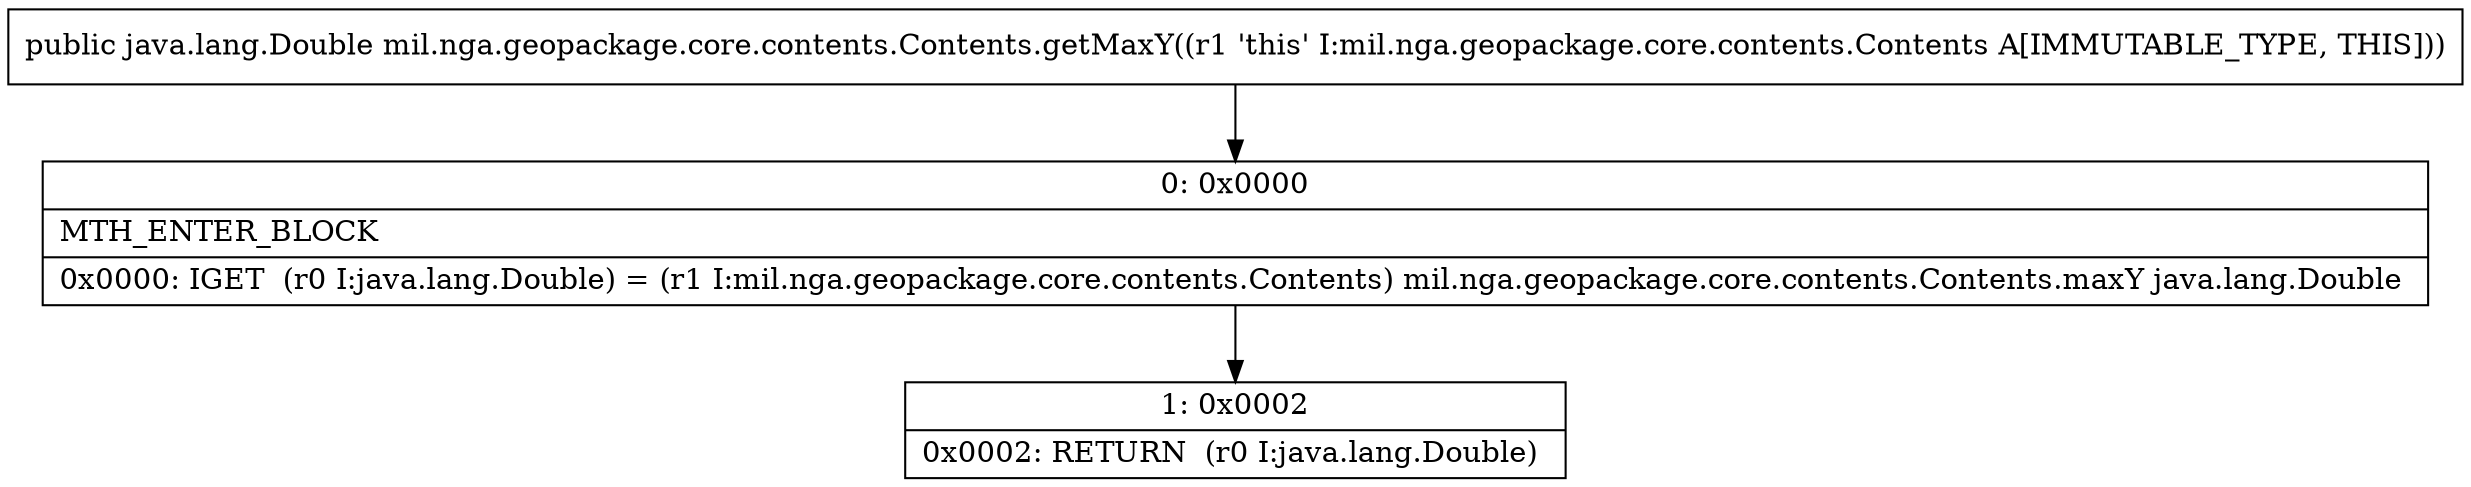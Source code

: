 digraph "CFG formil.nga.geopackage.core.contents.Contents.getMaxY()Ljava\/lang\/Double;" {
Node_0 [shape=record,label="{0\:\ 0x0000|MTH_ENTER_BLOCK\l|0x0000: IGET  (r0 I:java.lang.Double) = (r1 I:mil.nga.geopackage.core.contents.Contents) mil.nga.geopackage.core.contents.Contents.maxY java.lang.Double \l}"];
Node_1 [shape=record,label="{1\:\ 0x0002|0x0002: RETURN  (r0 I:java.lang.Double) \l}"];
MethodNode[shape=record,label="{public java.lang.Double mil.nga.geopackage.core.contents.Contents.getMaxY((r1 'this' I:mil.nga.geopackage.core.contents.Contents A[IMMUTABLE_TYPE, THIS])) }"];
MethodNode -> Node_0;
Node_0 -> Node_1;
}

